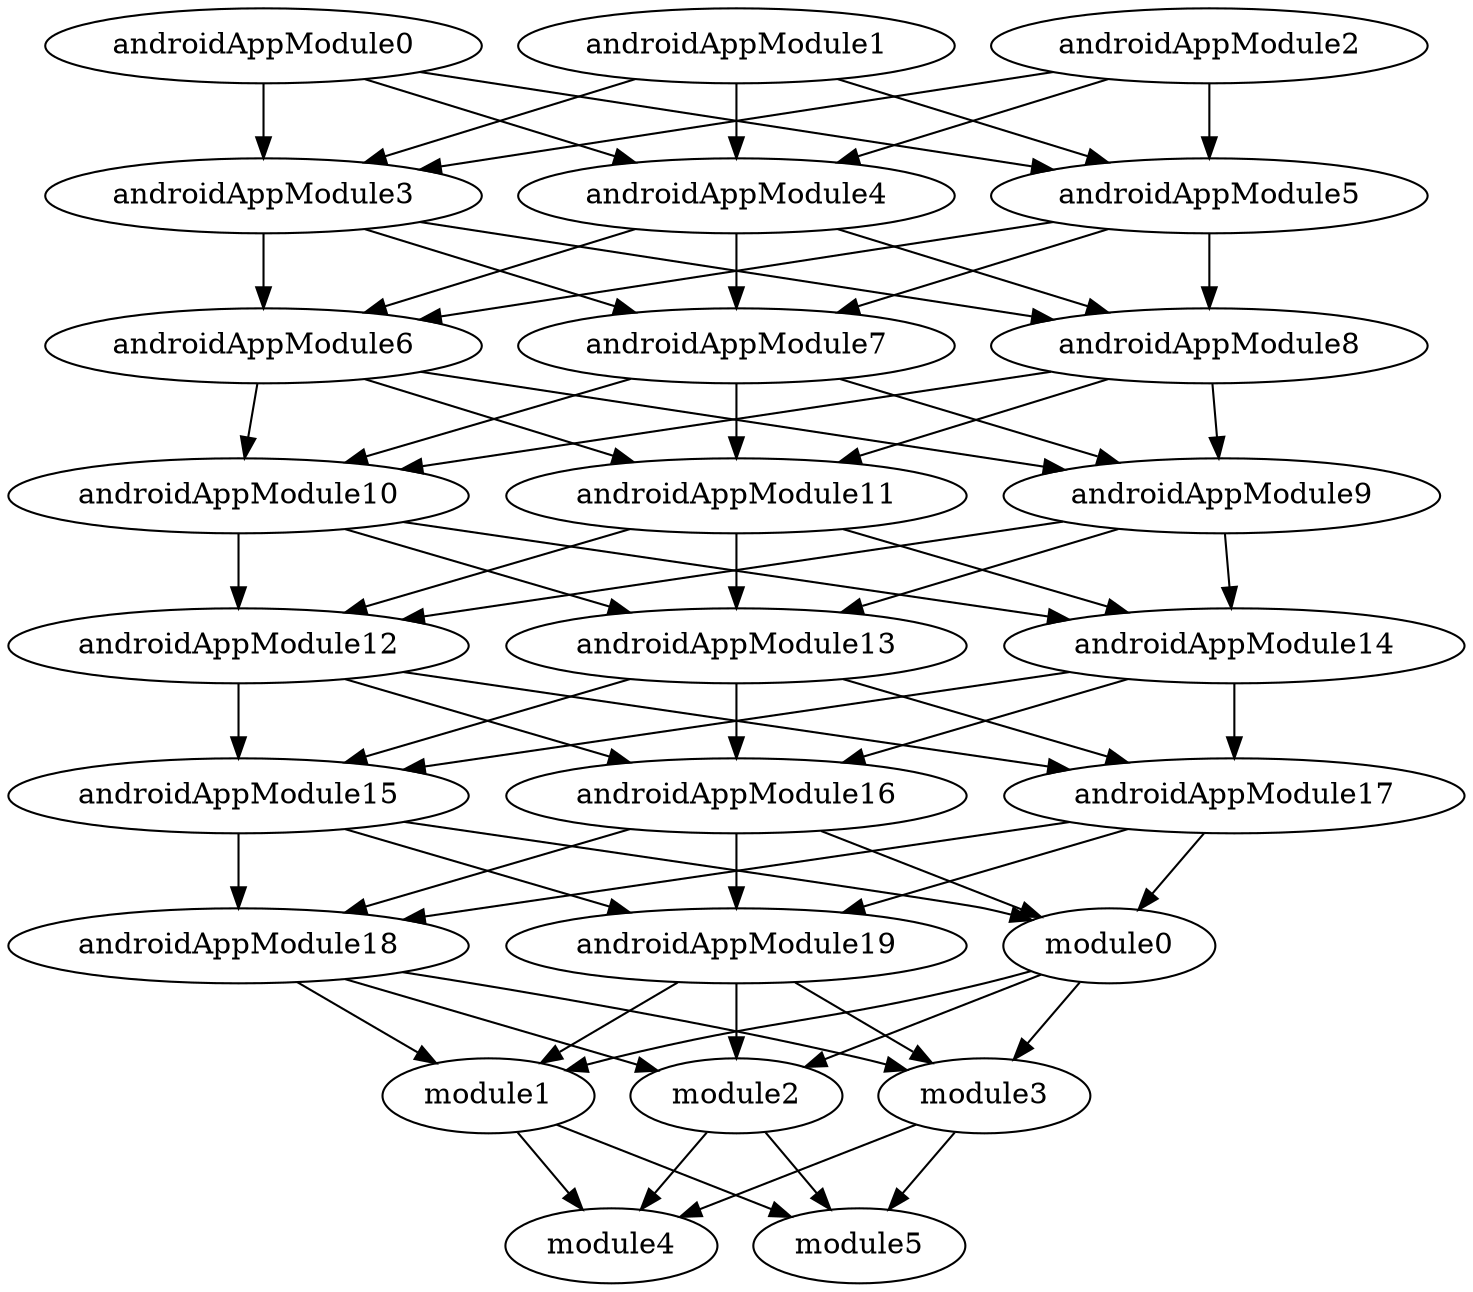 digraph connected_rectangle {
  androidAppModule0 -> androidAppModule3, androidAppModule4, androidAppModule5;
  androidAppModule1 -> androidAppModule3, androidAppModule4, androidAppModule5;
  androidAppModule2 -> androidAppModule3, androidAppModule4, androidAppModule5;
  androidAppModule3 -> androidAppModule6, androidAppModule7, androidAppModule8;
  androidAppModule4 -> androidAppModule6, androidAppModule7, androidAppModule8;
  androidAppModule5 -> androidAppModule6, androidAppModule7, androidAppModule8;
  androidAppModule6 -> androidAppModule10, androidAppModule11, androidAppModule9;
  androidAppModule7 -> androidAppModule10, androidAppModule11, androidAppModule9;
  androidAppModule8 -> androidAppModule10, androidAppModule11, androidAppModule9;
  androidAppModule9 -> androidAppModule12, androidAppModule13, androidAppModule14;
  androidAppModule10 -> androidAppModule12, androidAppModule13, androidAppModule14;
  androidAppModule11 -> androidAppModule12, androidAppModule13, androidAppModule14;
  androidAppModule12 -> androidAppModule15, androidAppModule16, androidAppModule17;
  androidAppModule13 -> androidAppModule15, androidAppModule16, androidAppModule17;
  androidAppModule14 -> androidAppModule15, androidAppModule16, androidAppModule17;
  androidAppModule15 -> androidAppModule18, androidAppModule19, module0;
  androidAppModule16 -> androidAppModule18, androidAppModule19, module0;
  androidAppModule17 -> androidAppModule18, androidAppModule19, module0;
  androidAppModule18 -> module1, module2, module3;
  androidAppModule19 -> module1, module2, module3;
  module0 -> module1, module2, module3;
  module1 -> module4, module5;
  module2 -> module4, module5;
  module3 -> module4, module5;
  module4;
  module5;
}